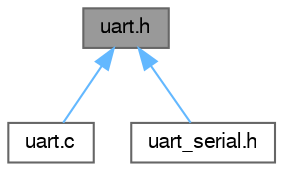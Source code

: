 digraph "uart.h"
{
 // LATEX_PDF_SIZE
  bgcolor="transparent";
  edge [fontname=FreeSans,fontsize=10,labelfontname=FreeSans,labelfontsize=10];
  node [fontname=FreeSans,fontsize=10,shape=box,height=0.2,width=0.4];
  Node1 [label="uart.h",height=0.2,width=0.4,color="gray40", fillcolor="grey60", style="filled", fontcolor="black",tooltip="Universal Asynchronous Receiver Transceiver (UART) driver for SAM."];
  Node1 -> Node2 [dir="back",color="steelblue1",style="solid"];
  Node2 [label="uart.c",height=0.2,width=0.4,color="grey40", fillcolor="white", style="filled",URL="$uart_8c.html",tooltip="Universal Asynchronous Receiver Transceiver (UART) driver for SAM."];
  Node1 -> Node3 [dir="back",color="steelblue1",style="solid"];
  Node3 [label="uart_serial.h",height=0.2,width=0.4,color="grey40", fillcolor="white", style="filled",URL="$uart__serial_8h.html",tooltip="Uart Serial for SAM."];
}
